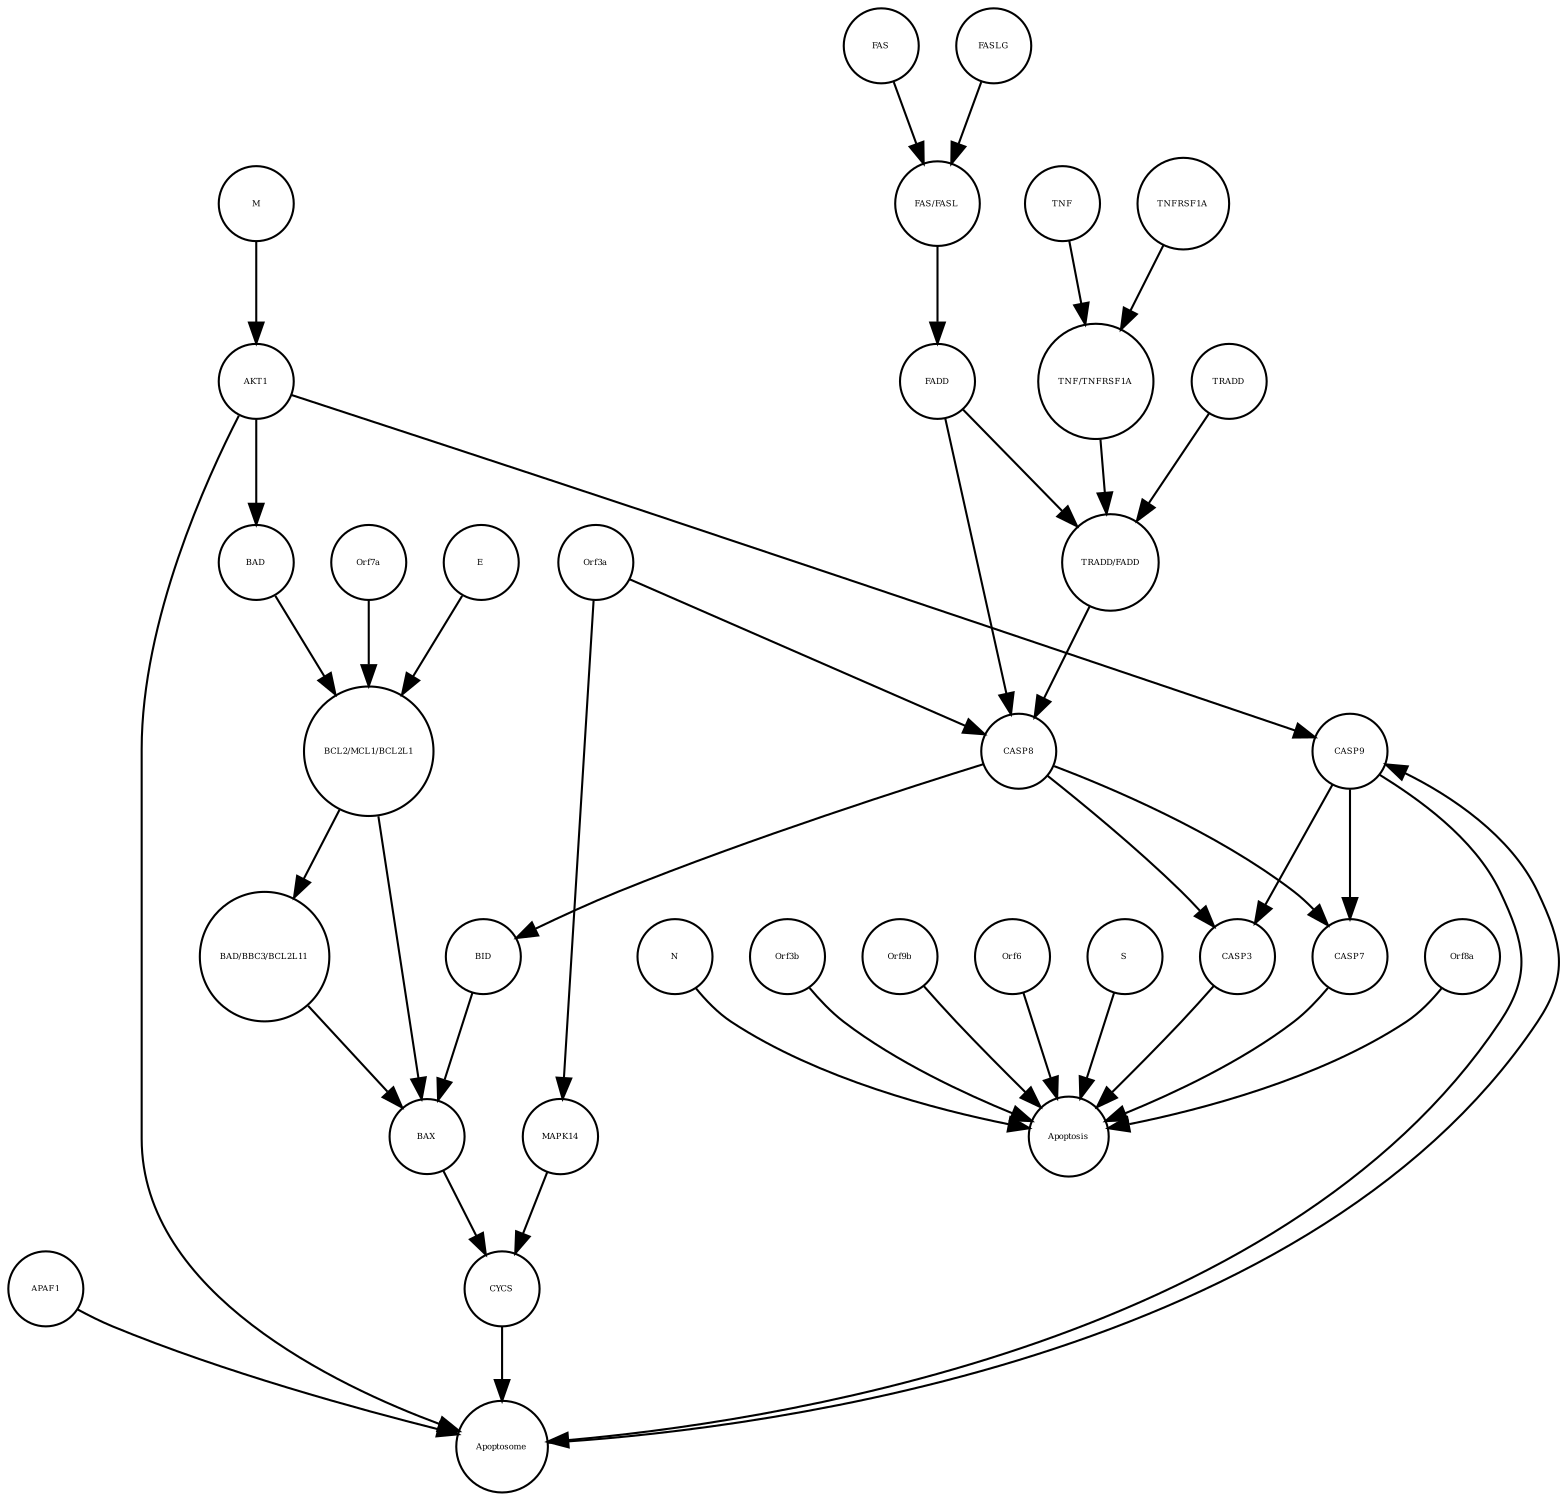 strict digraph  {
Orf6 [annotation="urn_miriam_uniprot_P59634|urn_miriam_ncbigene_1489673", bipartite=0, cls=macromolecule, fontsize=4, label=Orf6, shape=circle];
Apoptosis [annotation="urn_miriam_pubmed_31226023|urn_miriam_mesh_D017209|urn_miriam_doi_10.1007%2Fs10495-021-01656-2", bipartite=0, cls=phenotype, fontsize=4, label=Apoptosis, shape=circle];
S [annotation="urn_miriam_ncbigene_1489668|urn_miriam_uniprot_P59594|urn_miriam_hgnc.symbol_S|urn_miriam_pubmed_32275855|urn_miriam_pubmed_32155444|urn_miriam_pubmed_32075877|urn_miriam_pubmed_32225176", bipartite=0, cls=macromolecule, fontsize=4, label=S, shape=circle];
CASP3 [annotation=urn_miriam_pubmed_32555321, bipartite=0, cls=macromolecule, fontsize=4, label=CASP3, shape=circle];
Orf8a [annotation="urn_miriam_uniprot_Q7TFA0|urn_miriam_ncbigene_1489676", bipartite=0, cls=macromolecule, fontsize=4, label=Orf8a, shape=circle];
N [annotation="urn_miriam_hgnc.symbol_N|urn_miriam_uniprot_P59595|urn_miriam_ncbigene_1489678|urn_miriam_pubmed_16845612|urn_miriam_pubmed_16112641|urn_miriam_pubmed_32416961|urn_miriam_pubmed_32363136|urn_miriam_pubmed_32654247|urn_miriam_pubmed_33264373", bipartite=0, cls=macromolecule, fontsize=4, label=N, shape=circle];
Orf3b [annotation="urn_miriam_uniprot_P59633|urn_miriam_ncbigene_1489670", bipartite=0, cls=macromolecule, fontsize=4, label=Orf3b, shape=circle];
Orf9b [annotation="urn_miriam_ncbigene_1489679|urn_miriam_uniprot_P59636", bipartite=0, cls=macromolecule, fontsize=4, label=Orf9b, shape=circle];
CASP7 [annotation="", bipartite=0, cls=macromolecule, fontsize=4, label=CASP7, shape=circle];
FAS [annotation="urn_miriam_hgnc_11920|urn_miriam_uniprot_P25445|urn_miriam_refseq_NM_000043|urn_miriam_ensembl_ENSG00000026103|urn_miriam_ncbigene_355|urn_miriam_hgnc.symbol_FAS", bipartite=0, cls=macromolecule, fontsize=4, label=FAS, shape=circle];
CASP9 [annotation="", bipartite=0, cls=macromolecule, fontsize=4, label=CASP9, shape=circle];
"TNF/TNFRSF1A" [annotation="", bipartite=0, cls=complex, fontsize=4, label="TNF/TNFRSF1A", shape=circle];
"BCL2/MCL1/BCL2L1" [annotation="", bipartite=0, cls=complex, fontsize=4, label="BCL2/MCL1/BCL2L1", shape=circle];
BID [annotation="", bipartite=0, cls=macromolecule, fontsize=4, label=BID, shape=circle];
"TRADD/FADD" [annotation="", bipartite=0, cls=complex, fontsize=4, label="TRADD/FADD", shape=circle];
Orf3a [annotation="urn_miriam_uniprot_P59637|urn_miriam_ncbigene_1489671|urn_miriam_hgnc.symbol_E|urn_miriam_pubmed_33100263|urn_miriam_pubmed_32555321|urn_miriam_ncbiprotein_YP_009724391.1", bipartite=0, cls=macromolecule, fontsize=4, label=Orf3a, shape=circle];
Apoptosome [annotation="", bipartite=0, cls=complex, fontsize=4, label=Apoptosome, shape=circle];
Orf7a [annotation="urn_miriam_hgnc.symbol_ORF7a|urn_miriam_uniprot_Q19QW4|urn_miriam_ncbigene_1489674", bipartite=0, cls=macromolecule, fontsize=4, label=Orf7a, shape=circle];
APAF1 [annotation="urn_miriam_ncbigene_317|urn_miriam_hgnc_576|urn_miriam_refseq_NM_181861.1|urn_miriam_hgnc.symbol_APAF1|urn_miriam_uniprot_O14727|urn_miriam_ensembl_ENSG00000120868", bipartite=0, cls=macromolecule, fontsize=4, label=APAF1, shape=circle];
M [annotation="urn_miriam_ncbiprotein_APO40582|urn_miriam_pubmed_16845612", bipartite=0, cls=macromolecule, fontsize=4, label=M, shape=circle];
BAD [annotation="", bipartite=0, cls=macromolecule, fontsize=4, label=BAD, shape=circle];
FASLG [annotation="urn_miriam_hgnc.symbol_FASLG|urn_miriam_ncbigene_356|urn_miriam_refseq_NM_000639|urn_miriam_ensembl_ENSG00000117560|urn_miriam_uniprot_P48023|urn_miriam_hgnc_11936|urn_miriam_doi_10.1101%2F2020.12.04.412494", bipartite=0, cls=macromolecule, fontsize=4, label=FASLG, shape=circle];
FADD [annotation="", bipartite=0, cls=macromolecule, fontsize=4, label=FADD, shape=circle];
CYCS [annotation="urn_miriam_hgnc_19986|urn_miriam_uniprot_P99999|urn_miriam_ncbigene_54205|urn_miriam_hgnc.symbol_CYCS|urn_miriam_ensembl_ENSG00000172115|urn_miriam_refseq_NM_018947", bipartite=0, cls=macromolecule, fontsize=4, label=CYCS, shape=circle];
AKT1 [annotation="", bipartite=0, cls=macromolecule, fontsize=4, label=AKT1, shape=circle];
E [annotation="urn_miriam_uniprot_P59637|urn_miriam_ncbigene_1489671|urn_miriam_hgnc.symbol_E|urn_miriam_pubmed_32785274|urn_miriam_pubmed_32818817", bipartite=0, cls=macromolecule, fontsize=4, label=E, shape=circle];
BAX [annotation="", bipartite=0, cls=macromolecule, fontsize=4, label=BAX, shape=circle];
"BAD/BBC3/BCL2L11" [annotation="", bipartite=0, cls=complex, fontsize=4, label="BAD/BBC3/BCL2L11", shape=circle];
TNF [annotation="urn_miriam_refseq_NM_000594|urn_miriam_hgnc.symbol_TNF|urn_miriam_uniprot_P01375|urn_miriam_hgnc_11892|urn_miriam_ncbigene_7124|urn_miriam_ensembl_ENSG00000232810", bipartite=0, cls=macromolecule, fontsize=4, label=TNF, shape=circle];
CASP8 [annotation="urn_miriam_hgnc_1509|urn_miriam_hgnc.symbol_CASP8|urn_miriam_doi_10.1038%2Fs41392-020-00334-0|urn_miriam_uniprot_Q14790|urn_miriam_ncbigene_841|urn_miriam_ec-code_3.4.22.61|urn_miriam_refseq_NM_001228|urn_miriam_ensembl_ENSG00000064012", bipartite=0, cls=macromolecule, fontsize=4, label=CASP8, shape=circle];
MAPK14 [annotation="", bipartite=0, cls=macromolecule, fontsize=4, label=MAPK14, shape=circle];
"FAS/FASL" [annotation="", bipartite=0, cls=complex, fontsize=4, label="FAS/FASL", shape=circle];
TRADD [annotation="urn_miriam_ncbigene_8717|urn_miriam_ensembl_ENSG00000102871|urn_miriam_refseq_NM_001323552|urn_miriam_uniprot_Q15628|urn_miriam_hgnc_12030|urn_miriam_hgnc.symbol_TRADD", bipartite=0, cls=macromolecule, fontsize=4, label=TRADD, shape=circle];
TNFRSF1A [annotation="urn_miriam_ncbigene_7132|urn_miriam_refseq_NM_001065|urn_miriam_ensembl_ENSG00000067182|urn_miriam_uniprot_P19438|urn_miriam_hgnc.symbol_TNFRSF1A|urn_miriam_hgnc_11916", bipartite=0, cls=macromolecule, fontsize=4, label=TNFRSF1A, shape=circle];
Orf6 -> Apoptosis  [annotation="", interaction_type=stimulation];
S -> Apoptosis  [annotation="", interaction_type=stimulation];
CASP3 -> Apoptosis  [annotation="", interaction_type=stimulation];
Orf8a -> Apoptosis  [annotation="", interaction_type=stimulation];
N -> Apoptosis  [annotation="", interaction_type=stimulation];
Orf3b -> Apoptosis  [annotation="", interaction_type=stimulation];
Orf9b -> Apoptosis  [annotation="", interaction_type=stimulation];
CASP7 -> Apoptosis  [annotation="", interaction_type=stimulation];
FAS -> "FAS/FASL"  [annotation="", interaction_type=production];
CASP9 -> Apoptosome  [annotation="", interaction_type=production];
CASP9 -> CASP7  [annotation="urn_miriam_pubmed_31226023|urn_miriam_kegg.pathway_hsa04210", interaction_type=catalysis];
CASP9 -> CASP3  [annotation="urn_miriam_pubmed_31226023|urn_miriam_kegg.pathway_hsa04210", interaction_type=catalysis];
"TNF/TNFRSF1A" -> "TRADD/FADD"  [annotation="urn_miriam_kegg.pathway_hsa04210", interaction_type=catalysis];
"BCL2/MCL1/BCL2L1" -> "BAD/BBC3/BCL2L11"  [annotation=urn_miriam_pubmed_31226023, interaction_type=inhibition];
"BCL2/MCL1/BCL2L1" -> BAX  [annotation="urn_miriam_pubmed_31226023|urn_miriam_kegg.pathway_hsa04210", interaction_type=inhibition];
BID -> BAX  [annotation="urn_miriam_pubmed_31226023|urn_miriam_kegg.pathway_hsa04210", interaction_type=catalysis];
"TRADD/FADD" -> CASP8  [annotation="urn_miriam_pubmed_31226023|urn_miriam_kegg.pathway_hsa04210|urn_miriam_pubmed_32555321|urn_miriam_taxonomy_2697049", interaction_type=catalysis];
Orf3a -> MAPK14  [annotation="urn_miriam_pubmed_31226023|urn_miriam_taxonomy_227984", interaction_type=catalysis];
Orf3a -> CASP8  [annotation="urn_miriam_pubmed_31226023|urn_miriam_kegg.pathway_hsa04210|urn_miriam_pubmed_32555321|urn_miriam_taxonomy_2697049", interaction_type=catalysis];
Apoptosome -> CASP9  [annotation="urn_miriam_pubmed_31226023|urn_miriam_kegg.pathway_hsa04210", interaction_type=catalysis];
Orf7a -> "BCL2/MCL1/BCL2L1"  [annotation="urn_miriam_taxonomy_694009|urn_miriam_pubmed_15694340|urn_miriam_kegg.pathway_hsa04210|urn_miriam_pubmed_17428862", interaction_type=inhibition];
APAF1 -> Apoptosome  [annotation="", interaction_type=production];
M -> AKT1  [annotation="urn_miriam_pubmed_31226023|urn_miriam_taxonomy_227984", interaction_type=inhibition];
BAD -> "BCL2/MCL1/BCL2L1"  [annotation="urn_miriam_taxonomy_694009|urn_miriam_pubmed_15694340|urn_miriam_kegg.pathway_hsa04210|urn_miriam_pubmed_17428862", interaction_type=inhibition];
FASLG -> "FAS/FASL"  [annotation="", interaction_type=production];
FADD -> "TRADD/FADD"  [annotation="", interaction_type=production];
FADD -> CASP8  [annotation="urn_miriam_pubmed_31226023|urn_miriam_kegg.pathway_hsa04210|urn_miriam_pubmed_32555321|urn_miriam_taxonomy_2697049", interaction_type=catalysis];
CYCS -> Apoptosome  [annotation="", interaction_type=production];
AKT1 -> CASP9  [annotation="urn_miriam_pubmed_31226023|urn_miriam_kegg.pathway_hsa04210", interaction_type=inhibition];
AKT1 -> Apoptosome  [annotation="urn_miriam_pubmed_31226023|urn_miriam_kegg.pathway_hsa04210", interaction_type=inhibition];
AKT1 -> BAD  [annotation="urn_miriam_pubmed_15694340|urn_miriam_kegg.pathway_hsa04210", interaction_type=inhibition];
E -> "BCL2/MCL1/BCL2L1"  [annotation="urn_miriam_taxonomy_694009|urn_miriam_pubmed_15694340|urn_miriam_kegg.pathway_hsa04210|urn_miriam_pubmed_17428862", interaction_type=inhibition];
BAX -> CYCS  [annotation="urn_miriam_pubmed_31226023|urn_miriam_kegg.pathway_hsa04210", interaction_type=catalysis];
"BAD/BBC3/BCL2L11" -> BAX  [annotation="urn_miriam_pubmed_31226023|urn_miriam_kegg.pathway_hsa04210", interaction_type=catalysis];
TNF -> "TNF/TNFRSF1A"  [annotation="", interaction_type=production];
CASP8 -> CASP3  [annotation="urn_miriam_pubmed_31226023|urn_miriam_kegg.pathway_hsa04210", interaction_type=catalysis];
CASP8 -> CASP7  [annotation="urn_miriam_pubmed_31226023|urn_miriam_kegg.pathway_hsa04210", interaction_type=catalysis];
CASP8 -> BID  [annotation="urn_miriam_pubmed_31226023|urn_miriam_kegg.pathway_hsa04210", interaction_type=catalysis];
MAPK14 -> CYCS  [annotation="urn_miriam_pubmed_31226023|urn_miriam_kegg.pathway_hsa04210", interaction_type=catalysis];
"FAS/FASL" -> FADD  [annotation="urn_miriam_pubmed_31226023|urn_miriam_kegg.pathway_hsa04210", interaction_type=catalysis];
TRADD -> "TRADD/FADD"  [annotation="", interaction_type=production];
TNFRSF1A -> "TNF/TNFRSF1A"  [annotation="", interaction_type=production];
}
